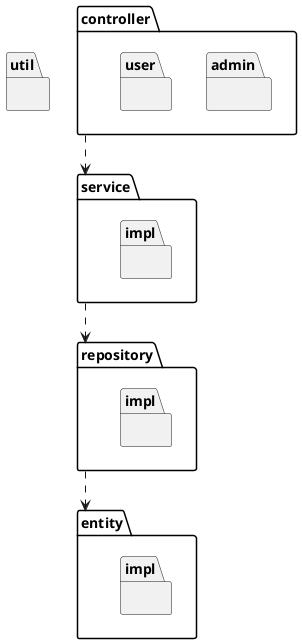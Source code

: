 @startuml

package "controller" {
    package "admin" {
'        class AdminAuthController
'        class UserController
'        class CatController
'        class RequestController
'        class VolunteerController
'        class TaskController
'        class AdoptionController
'        class MedicalController
'        class RecordController
'        class DonationController
'        class MaterialController
'        class NoticeController
        ' ... 其他管理员控制器
    }
    package "user" {
'        class AuthController
'        class PostController
'        class CatController
'        class AdoptionController
'        class DonationController
        ' ... 其他用户控制器
    }
}

package "service" {
    package "impl" {
'        class AdminAuthServiceImpl
'        class UserServiceImpl
'        class CatServiceImpl
'        class RequestServiceImpl
'        class VolunteerServiceImpl
'        class TaskServiceImpl
'        class AdoptionServiceImpl
'        class MedicalServiceImpl
'        class RecordServiceImpl
'        class DonationServiceImpl
'        class MaterialServiceImpl
'        class NoticeServiceImpl
        ' ... 其他服务实现类
    }
}

package "repository" {
    package "impl" {}
'    class UserRepository
'    class CatRepository
'    class RequestRepository
'    class VolunteerRepository
'    class TaskRepository
'    class AdoptionRepository
'    class MedicalRepository
'    class RecordRepository
'    class DonationRepository
'    class MaterialRepository
'    class NoticeRepository
    ' ... 其他数据访问类
}

package "entity" {

    package "impl" {}
'    class User
'    class Cat
'    class Request
'    class Volunteer
'    class Task
'    class AdoptionApplication
'    class MedicalAid
'    class MedicalRecord
'    class Donation
'    class Material
'    class Notice
    ' ... 其他实体类
}

package "util" {
'    class JwtUtils
'    class PasswordUtils
'    class FileUtils
    ' ... 其他工具类
}

controller ..> service
service ..> repository
repository ..> entity

@enduml